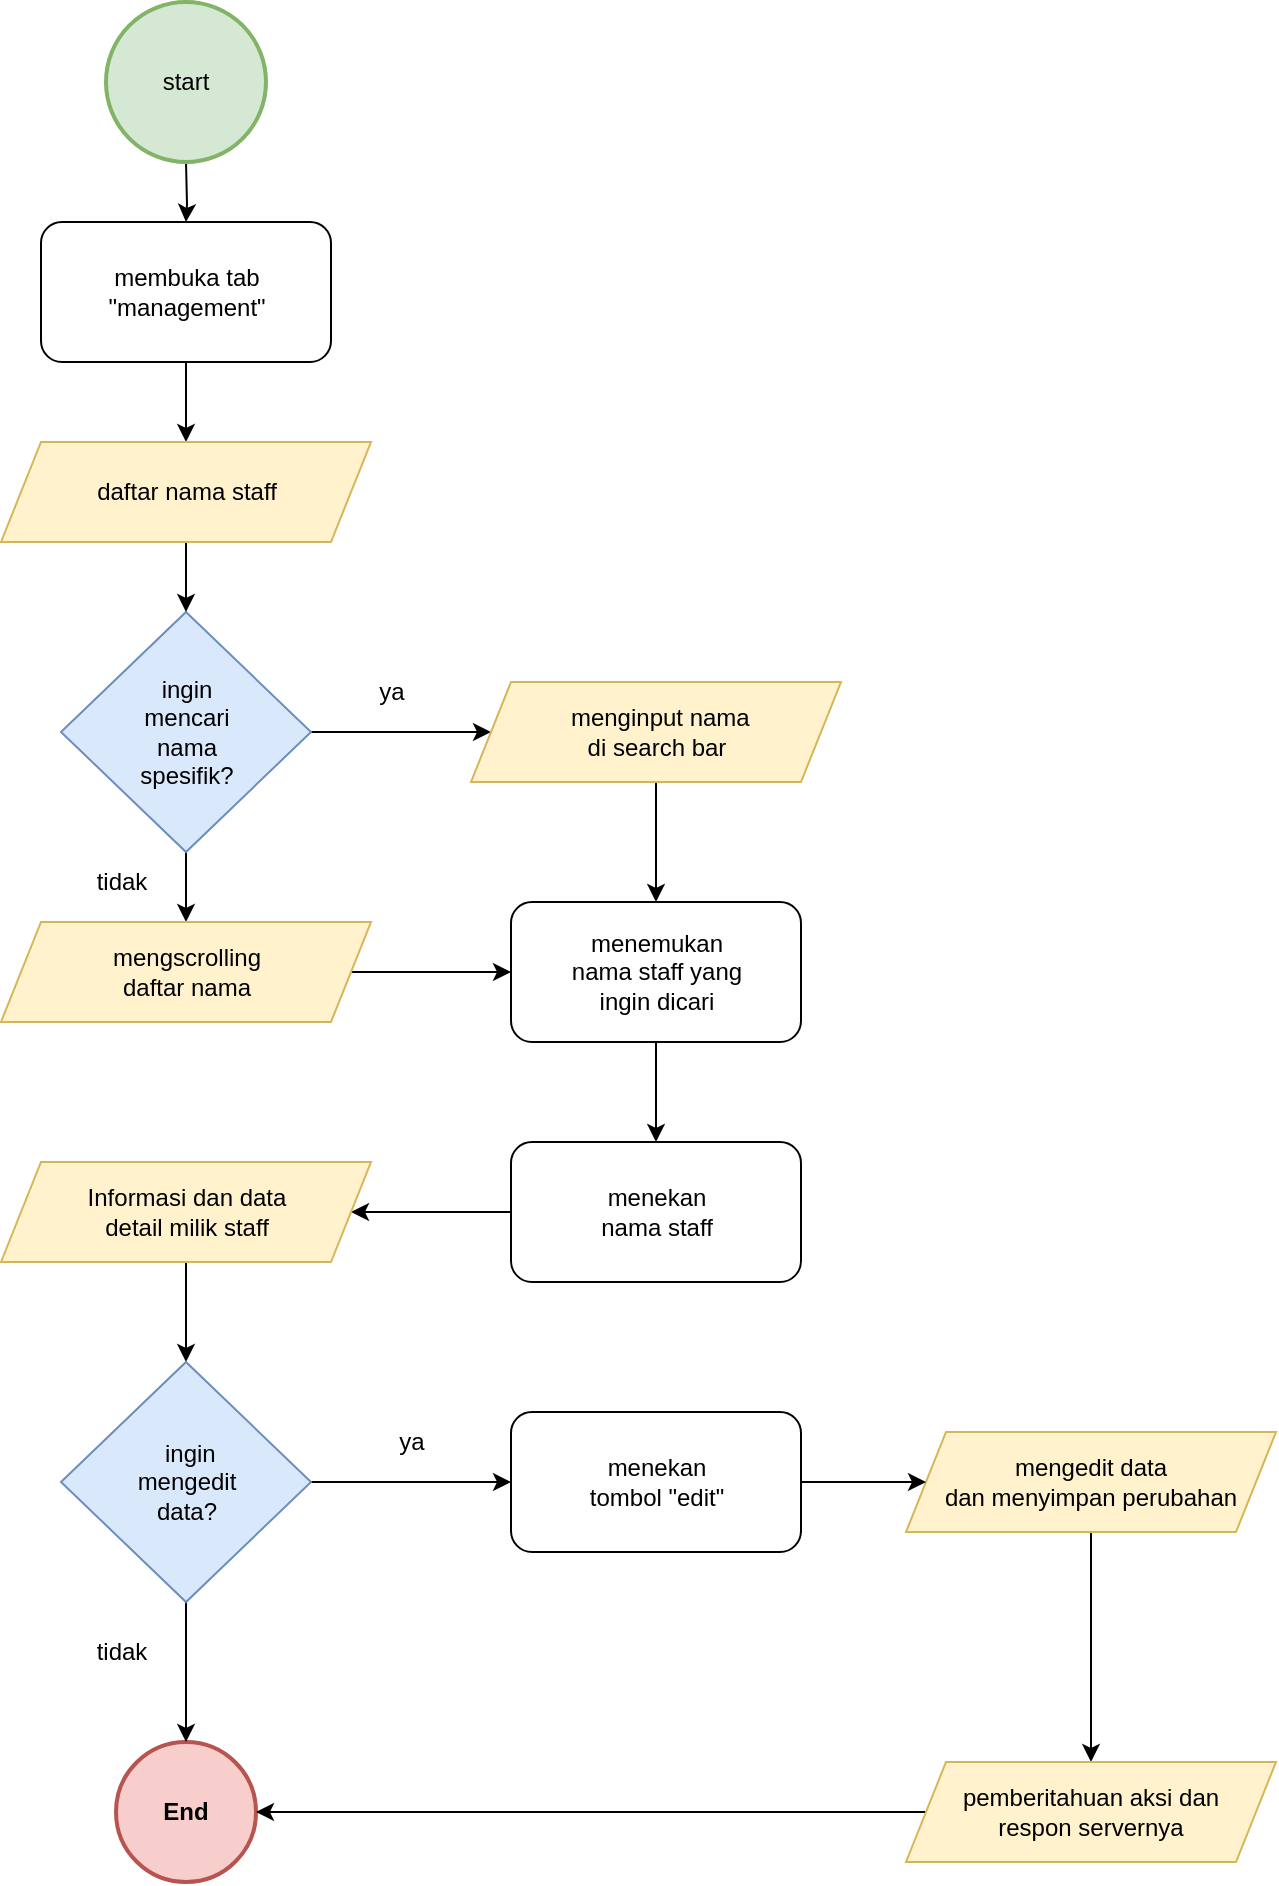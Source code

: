 <mxfile version="20.8.16" type="device"><diagram name="Page-1" id="_-R-VaA0v6ucf-be9lpH"><mxGraphModel dx="954" dy="603" grid="1" gridSize="10" guides="1" tooltips="1" connect="1" arrows="1" fold="1" page="1" pageScale="1" pageWidth="850" pageHeight="1100" math="0" shadow="0"><root><mxCell id="0"/><mxCell id="1" parent="0"/><mxCell id="1MmtSXFRLQYvqgu2HyES-1" value="End" style="ellipse;whiteSpace=wrap;html=1;aspect=fixed;fillColor=#f8cecc;strokeColor=#b85450;fontStyle=1;strokeWidth=2;" parent="1" vertex="1"><mxGeometry x="115" y="950" width="70" height="70" as="geometry"/></mxCell><mxCell id="1MmtSXFRLQYvqgu2HyES-2" value="" style="edgeStyle=orthogonalEdgeStyle;rounded=0;orthogonalLoop=1;jettySize=auto;html=1;" parent="1" target="1MmtSXFRLQYvqgu2HyES-12" edge="1"><mxGeometry relative="1" as="geometry"><mxPoint x="150.0" y="160.0" as="sourcePoint"/></mxGeometry></mxCell><mxCell id="1MmtSXFRLQYvqgu2HyES-3" value="" style="edgeStyle=orthogonalEdgeStyle;rounded=0;orthogonalLoop=1;jettySize=auto;html=1;" parent="1" source="1MmtSXFRLQYvqgu2HyES-5" target="1MmtSXFRLQYvqgu2HyES-10" edge="1"><mxGeometry relative="1" as="geometry"/></mxCell><mxCell id="1MmtSXFRLQYvqgu2HyES-4" value="" style="edgeStyle=orthogonalEdgeStyle;rounded=0;orthogonalLoop=1;jettySize=auto;html=1;" parent="1" source="1MmtSXFRLQYvqgu2HyES-5" target="1MmtSXFRLQYvqgu2HyES-16" edge="1"><mxGeometry relative="1" as="geometry"/></mxCell><mxCell id="1MmtSXFRLQYvqgu2HyES-5" value="ingin&lt;br&gt;mencari&lt;br&gt;nama&lt;br&gt;spesifik?" style="rhombus;whiteSpace=wrap;html=1;fillColor=#dae8fc;strokeColor=#6c8ebf;" parent="1" vertex="1"><mxGeometry x="87.5" y="385" width="125" height="120" as="geometry"/></mxCell><mxCell id="1MmtSXFRLQYvqgu2HyES-6" value="" style="edgeStyle=orthogonalEdgeStyle;rounded=0;orthogonalLoop=1;jettySize=auto;html=1;" parent="1" source="1MmtSXFRLQYvqgu2HyES-7" target="1MmtSXFRLQYvqgu2HyES-22" edge="1"><mxGeometry relative="1" as="geometry"/></mxCell><mxCell id="1MmtSXFRLQYvqgu2HyES-7" value="menekan&lt;br&gt;nama staff" style="rounded=1;whiteSpace=wrap;html=1;fontSize=12;glass=0;strokeWidth=1;shadow=0;" parent="1" vertex="1"><mxGeometry x="312.5" y="650" width="145" height="70" as="geometry"/></mxCell><mxCell id="1MmtSXFRLQYvqgu2HyES-8" value="ya" style="text;html=1;strokeColor=none;fillColor=none;align=center;verticalAlign=middle;whiteSpace=wrap;rounded=0;" parent="1" vertex="1"><mxGeometry x="222.5" y="410" width="60" height="30" as="geometry"/></mxCell><mxCell id="1MmtSXFRLQYvqgu2HyES-9" value="" style="edgeStyle=orthogonalEdgeStyle;rounded=0;orthogonalLoop=1;jettySize=auto;html=1;" parent="1" source="1MmtSXFRLQYvqgu2HyES-10" target="1MmtSXFRLQYvqgu2HyES-14" edge="1"><mxGeometry relative="1" as="geometry"/></mxCell><mxCell id="1MmtSXFRLQYvqgu2HyES-10" value="&amp;nbsp;menginput nama&lt;br&gt;di search bar" style="shape=parallelogram;perimeter=parallelogramPerimeter;whiteSpace=wrap;html=1;fixedSize=1;strokeWidth=1;fillColor=#fff2cc;strokeColor=#d6b656;" parent="1" vertex="1"><mxGeometry x="292.5" y="420" width="185" height="50" as="geometry"/></mxCell><mxCell id="1MmtSXFRLQYvqgu2HyES-11" value="" style="edgeStyle=orthogonalEdgeStyle;rounded=0;orthogonalLoop=1;jettySize=auto;html=1;" parent="1" source="1MmtSXFRLQYvqgu2HyES-12" target="1MmtSXFRLQYvqgu2HyES-20" edge="1"><mxGeometry relative="1" as="geometry"/></mxCell><mxCell id="1MmtSXFRLQYvqgu2HyES-12" value="membuka tab&lt;br&gt;&quot;management&quot;" style="rounded=1;whiteSpace=wrap;html=1;fontSize=12;glass=0;strokeWidth=1;shadow=0;" parent="1" vertex="1"><mxGeometry x="77.5" y="190" width="145" height="70" as="geometry"/></mxCell><mxCell id="1MmtSXFRLQYvqgu2HyES-13" value="" style="edgeStyle=orthogonalEdgeStyle;rounded=0;orthogonalLoop=1;jettySize=auto;html=1;" parent="1" source="1MmtSXFRLQYvqgu2HyES-14" target="1MmtSXFRLQYvqgu2HyES-7" edge="1"><mxGeometry relative="1" as="geometry"/></mxCell><mxCell id="1MmtSXFRLQYvqgu2HyES-14" value="  menemukan&lt;br&gt;nama staff yang&lt;br&gt;ingin dicari" style="rounded=1;whiteSpace=wrap;html=1;fontSize=12;glass=0;strokeWidth=1;shadow=0;" parent="1" vertex="1"><mxGeometry x="312.5" y="530" width="145" height="70" as="geometry"/></mxCell><mxCell id="1MmtSXFRLQYvqgu2HyES-15" value="" style="edgeStyle=orthogonalEdgeStyle;rounded=0;orthogonalLoop=1;jettySize=auto;html=1;" parent="1" source="1MmtSXFRLQYvqgu2HyES-16" target="1MmtSXFRLQYvqgu2HyES-14" edge="1"><mxGeometry relative="1" as="geometry"/></mxCell><mxCell id="1MmtSXFRLQYvqgu2HyES-16" value="  mengscrolling&lt;br&gt;daftar nama" style="shape=parallelogram;perimeter=parallelogramPerimeter;whiteSpace=wrap;html=1;fixedSize=1;strokeWidth=1;fillColor=#fff2cc;strokeColor=#d6b656;" parent="1" vertex="1"><mxGeometry x="57.5" y="540" width="185" height="50" as="geometry"/></mxCell><mxCell id="1MmtSXFRLQYvqgu2HyES-17" value="tidak" style="text;html=1;strokeColor=none;fillColor=none;align=center;verticalAlign=middle;whiteSpace=wrap;rounded=0;" parent="1" vertex="1"><mxGeometry x="87.5" y="505" width="60" height="30" as="geometry"/></mxCell><mxCell id="1MmtSXFRLQYvqgu2HyES-18" value="start" style="ellipse;whiteSpace=wrap;html=1;fillColor=#d5e8d4;strokeColor=#82b366;strokeWidth=2;" parent="1" vertex="1"><mxGeometry x="110" y="80" width="80" height="80" as="geometry"/></mxCell><mxCell id="1MmtSXFRLQYvqgu2HyES-19" value="" style="edgeStyle=orthogonalEdgeStyle;rounded=0;orthogonalLoop=1;jettySize=auto;html=1;" parent="1" source="1MmtSXFRLQYvqgu2HyES-20" target="1MmtSXFRLQYvqgu2HyES-5" edge="1"><mxGeometry relative="1" as="geometry"/></mxCell><mxCell id="1MmtSXFRLQYvqgu2HyES-20" value="daftar nama staff" style="shape=parallelogram;perimeter=parallelogramPerimeter;whiteSpace=wrap;html=1;fixedSize=1;strokeWidth=1;fillColor=#fff2cc;strokeColor=#d6b656;" parent="1" vertex="1"><mxGeometry x="57.5" y="300" width="185" height="50" as="geometry"/></mxCell><mxCell id="1MmtSXFRLQYvqgu2HyES-21" value="" style="edgeStyle=orthogonalEdgeStyle;rounded=0;orthogonalLoop=1;jettySize=auto;html=1;" parent="1" source="1MmtSXFRLQYvqgu2HyES-22" target="1MmtSXFRLQYvqgu2HyES-25" edge="1"><mxGeometry relative="1" as="geometry"/></mxCell><mxCell id="1MmtSXFRLQYvqgu2HyES-22" value="Informasi dan data&lt;br&gt;detail milik staff" style="shape=parallelogram;perimeter=parallelogramPerimeter;whiteSpace=wrap;html=1;fixedSize=1;strokeWidth=1;fillColor=#fff2cc;strokeColor=#d6b656;" parent="1" vertex="1"><mxGeometry x="57.5" y="660" width="185" height="50" as="geometry"/></mxCell><mxCell id="1MmtSXFRLQYvqgu2HyES-23" value="" style="edgeStyle=orthogonalEdgeStyle;rounded=0;orthogonalLoop=1;jettySize=auto;html=1;" parent="1" source="1MmtSXFRLQYvqgu2HyES-25" target="1MmtSXFRLQYvqgu2HyES-1" edge="1"><mxGeometry relative="1" as="geometry"/></mxCell><mxCell id="1MmtSXFRLQYvqgu2HyES-24" value="" style="edgeStyle=orthogonalEdgeStyle;rounded=0;orthogonalLoop=1;jettySize=auto;html=1;" parent="1" source="1MmtSXFRLQYvqgu2HyES-25" target="1MmtSXFRLQYvqgu2HyES-31" edge="1"><mxGeometry relative="1" as="geometry"/></mxCell><mxCell id="1MmtSXFRLQYvqgu2HyES-25" value="&amp;nbsp;ingin&lt;br&gt;mengedit&lt;br&gt;data?" style="rhombus;whiteSpace=wrap;html=1;fillColor=#dae8fc;strokeColor=#6c8ebf;" parent="1" vertex="1"><mxGeometry x="87.5" y="760" width="125" height="120" as="geometry"/></mxCell><mxCell id="1MmtSXFRLQYvqgu2HyES-26" value="tidak" style="text;html=1;strokeColor=none;fillColor=none;align=center;verticalAlign=middle;whiteSpace=wrap;rounded=0;" parent="1" vertex="1"><mxGeometry x="87.5" y="890" width="60" height="30" as="geometry"/></mxCell><mxCell id="1MmtSXFRLQYvqgu2HyES-27" value="ya" style="text;html=1;strokeColor=none;fillColor=none;align=center;verticalAlign=middle;whiteSpace=wrap;rounded=0;" parent="1" vertex="1"><mxGeometry x="232.5" y="785" width="60" height="30" as="geometry"/></mxCell><mxCell id="1MmtSXFRLQYvqgu2HyES-28" value="" style="edgeStyle=orthogonalEdgeStyle;rounded=0;orthogonalLoop=1;jettySize=auto;html=1;" parent="1" source="1MmtSXFRLQYvqgu2HyES-29" target="1MmtSXFRLQYvqgu2HyES-33" edge="1"><mxGeometry relative="1" as="geometry"/></mxCell><mxCell id="1MmtSXFRLQYvqgu2HyES-29" value="  mengedit data&lt;br&gt;dan menyimpan perubahan" style="shape=parallelogram;perimeter=parallelogramPerimeter;whiteSpace=wrap;html=1;fixedSize=1;strokeWidth=1;fillColor=#fff2cc;strokeColor=#d6b656;" parent="1" vertex="1"><mxGeometry x="510" y="795" width="185" height="50" as="geometry"/></mxCell><mxCell id="1MmtSXFRLQYvqgu2HyES-30" value="" style="edgeStyle=orthogonalEdgeStyle;rounded=0;orthogonalLoop=1;jettySize=auto;html=1;" parent="1" source="1MmtSXFRLQYvqgu2HyES-31" target="1MmtSXFRLQYvqgu2HyES-29" edge="1"><mxGeometry relative="1" as="geometry"/></mxCell><mxCell id="1MmtSXFRLQYvqgu2HyES-31" value="  menekan&lt;br&gt;tombol &quot;edit&quot;" style="rounded=1;whiteSpace=wrap;html=1;fontSize=12;glass=0;strokeWidth=1;shadow=0;" parent="1" vertex="1"><mxGeometry x="312.5" y="785" width="145" height="70" as="geometry"/></mxCell><mxCell id="1MmtSXFRLQYvqgu2HyES-32" style="edgeStyle=orthogonalEdgeStyle;rounded=0;orthogonalLoop=1;jettySize=auto;html=1;" parent="1" source="1MmtSXFRLQYvqgu2HyES-33" target="1MmtSXFRLQYvqgu2HyES-1" edge="1"><mxGeometry relative="1" as="geometry"/></mxCell><mxCell id="1MmtSXFRLQYvqgu2HyES-33" value="pemberitahuan aksi dan&lt;br&gt;respon servernya" style="shape=parallelogram;perimeter=parallelogramPerimeter;whiteSpace=wrap;html=1;fixedSize=1;strokeWidth=1;fillColor=#fff2cc;strokeColor=#d6b656;" parent="1" vertex="1"><mxGeometry x="510" y="960" width="185" height="50" as="geometry"/></mxCell></root></mxGraphModel></diagram></mxfile>